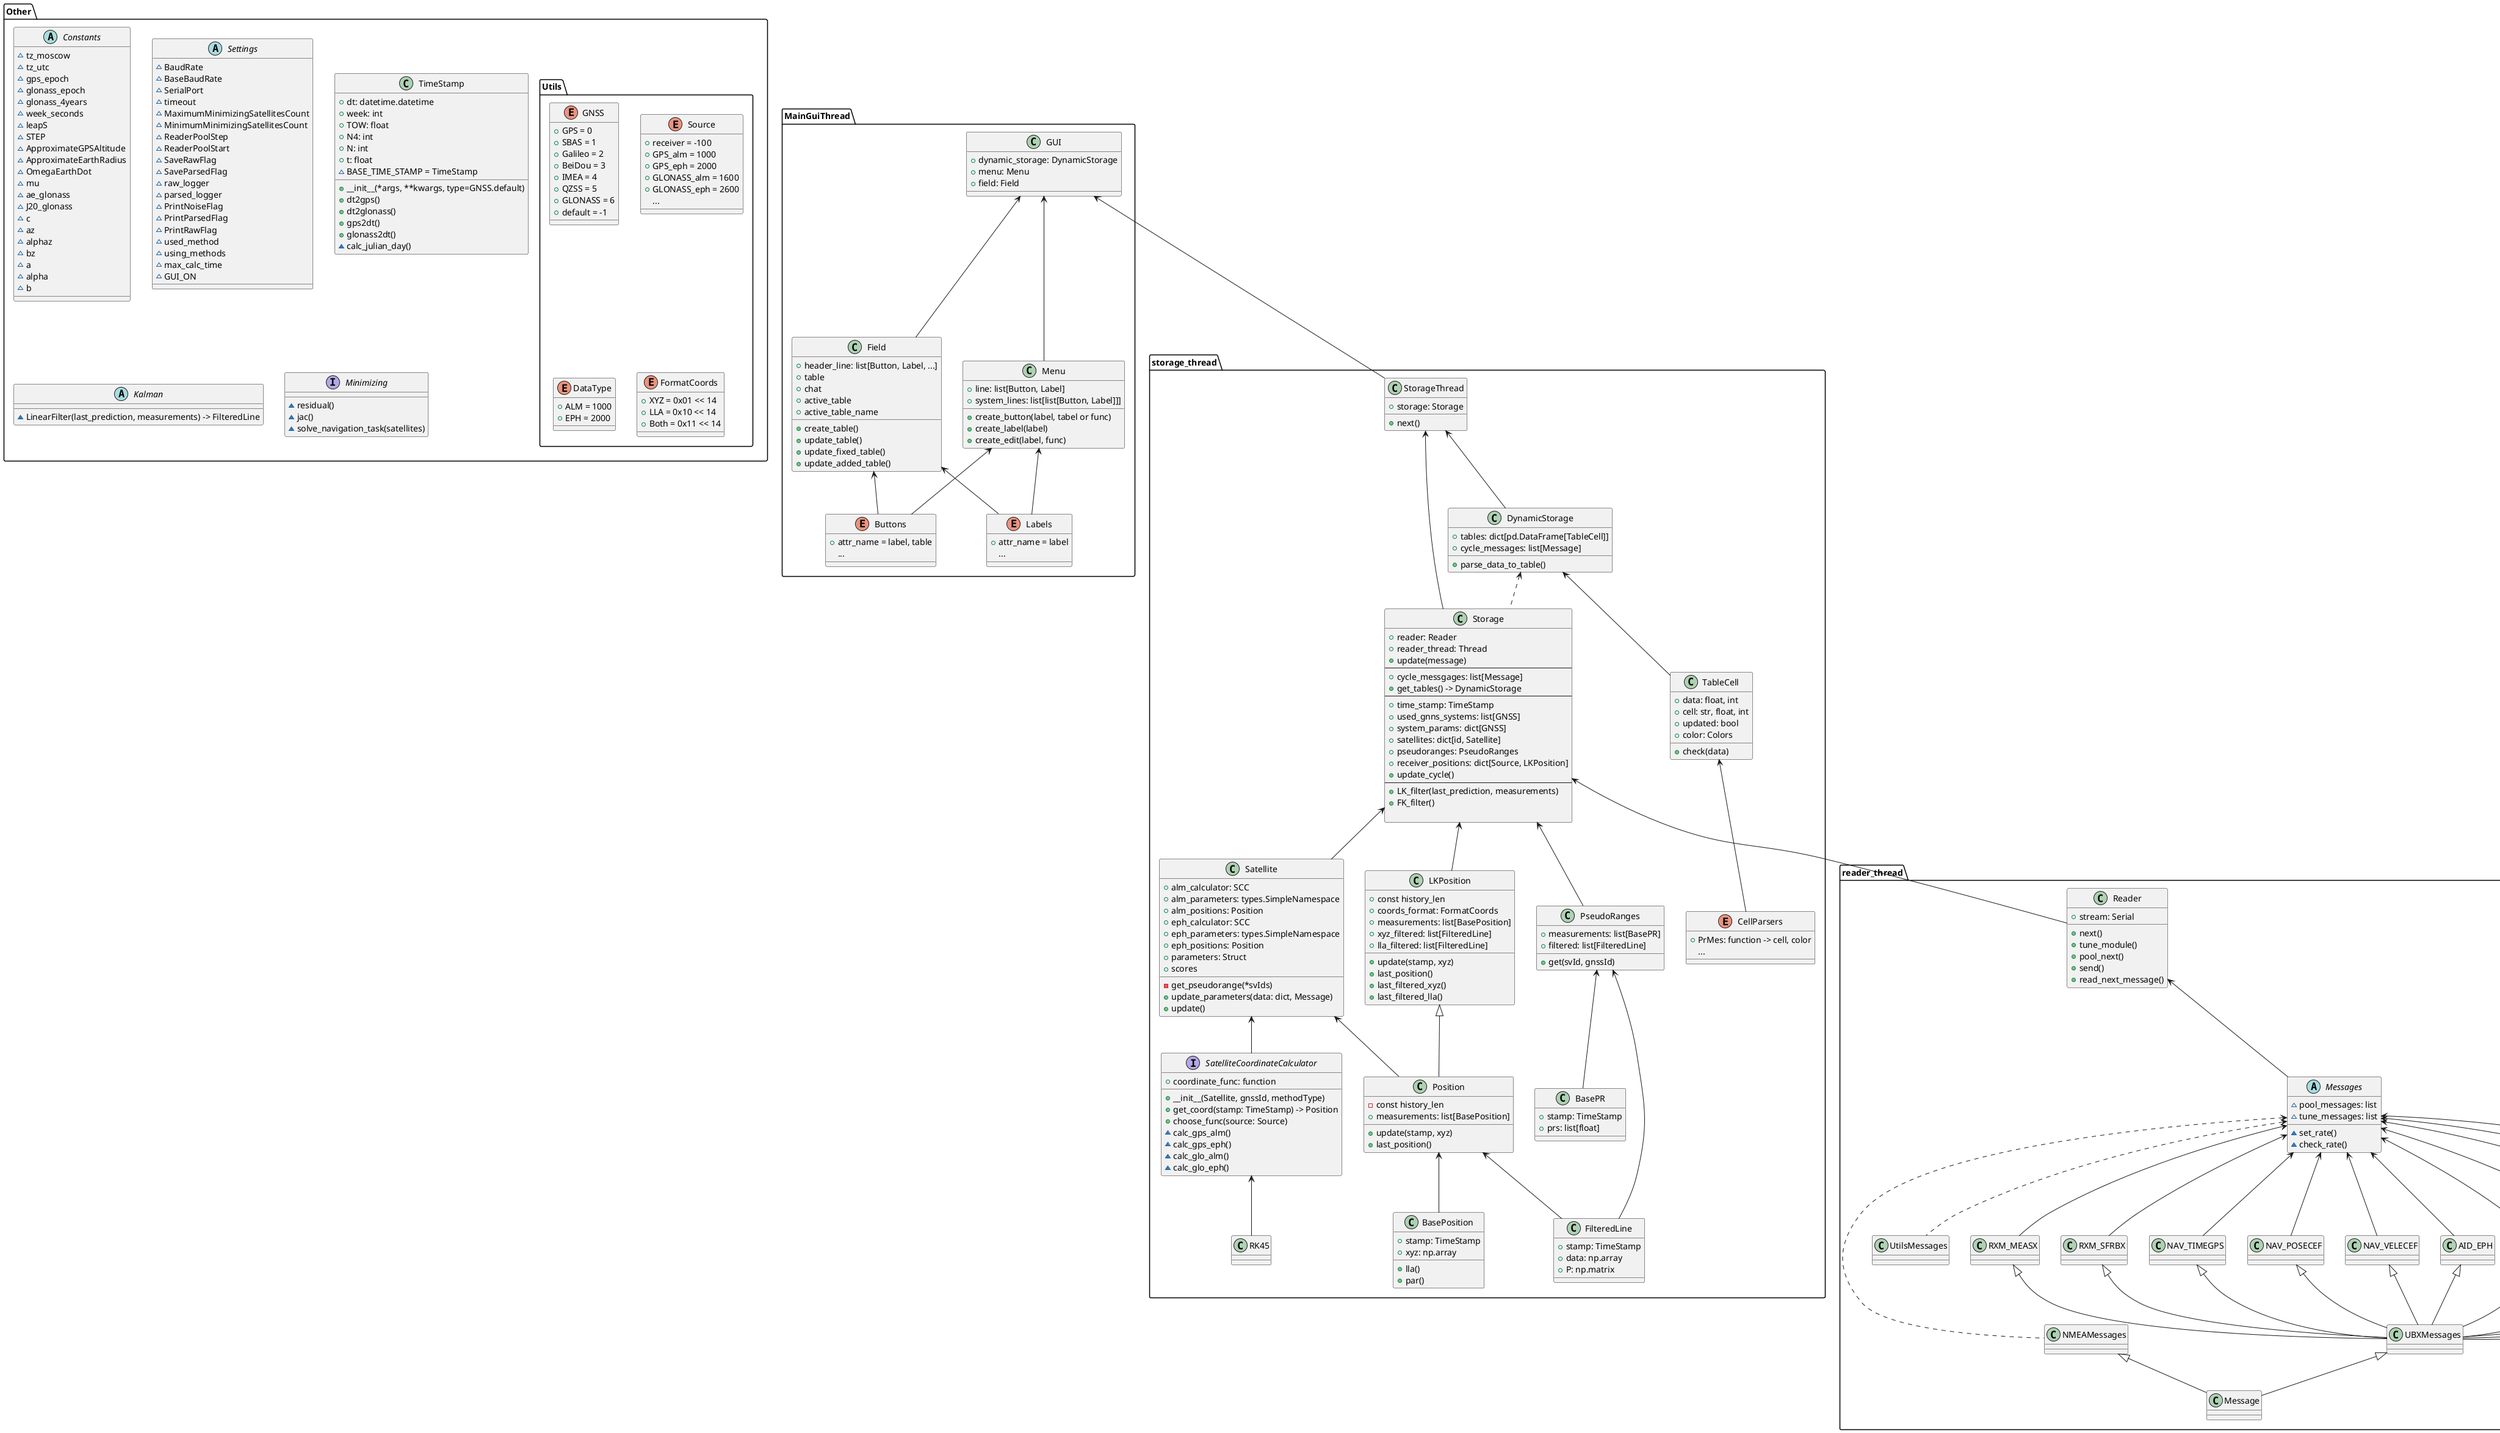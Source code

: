 @startuml
'https://plantuml.com/class-diagram

namespace MainGuiThread {
    class GUI {
        + dynamic_storage: DynamicStorage
        + menu: Menu
        + field: Field
    }

    class Field {
        + header_line: list[Button, Label, ...]
        + table
        + chat
        + active_table
        + active_table_name
        + create_table()
        + update_table()
        + update_fixed_table()
        + update_added_table()
    }

    class Menu {
        + line: list[Button, Label]
        + system_lines: list[list[Button, Label]]]
        + create_button(label, tabel or func)
        + create_label(label)
        + create_edit(label, func)
    }
    enum Buttons {
        + attr_name = label, table
        ...
    }
    enum Labels {
        + attr_name = label
        ...
    }
    GUI <-- Menu
    Menu <-- Buttons
    Menu <-- Labels

    GUI <-- Field
    Field <-- Buttons
    Field <-- Labels
}


namespace storage_thread{

    class Storage {
        + reader: Reader
        + reader_thread: Thread
        + update(message)
        ---
        + cycle_messgages: list[Message]
        + get_tables() -> DynamicStorage
        ---
        + time_stamp: TimeStamp
        + used_gnns_systems: list[GNSS]
        + system_params: dict[GNSS]
        + satellites: dict[id, Satellite]
        + pseudoranges: PseudoRanges
        + receiver_positions: dict[Source, LKPosition]
        + update_cycle()
        ---
        + LK_filter(last_prediction, measurements)
        + FK_filter()

    }

    class PseudoRanges {
        + measurements: list[BasePR]
        + filtered: list[FilteredLine]
        + get(svId, gnssId)
    }
    class BasePR {
        + stamp: TimeStamp
        + prs: list[float]
    }


    class Satellite {
        + alm_calculator: SCC
        + alm_parameters: types.SimpleNamespace
        + alm_positions: Position
        + eph_calculator: SCC
        + eph_parameters: types.SimpleNamespace
        + eph_positions: Position
        + parameters: Struct
        + scores
        - get_pseudorange(*svIds)
        + update_parameters(data: dict, Message)
        + update()
    }


    class LKPosition {
        + const history_len
        + coords_format: FormatCoords
        + measurements: list[BasePosition]
        + xyz_filtered: list[FilteredLine]
        + lla_filtered: list[FilteredLine]
        + update(stamp, xyz)
        + last_position()
        + last_filtered_xyz()
        + last_filtered_lla()
    }

    class Position {
        - const history_len
        + measurements: list[BasePosition]
        + update(stamp, xyz)
        + last_position()
    }

    class FilteredLine {
        + stamp: TimeStamp
        + data: np.array
        + P: np.matrix
    }

    class BasePosition {
        + lla()
        + par()
        + stamp: TimeStamp
        + xyz: np.array
    }


    interface SatelliteCoordinateCalculator {
        + __init__(Satellite, gnssId, methodType)
        + coordinate_func: function
        + get_coord(stamp: TimeStamp) -> Position
        + choose_func(source: Source)
        ~ calc_gps_alm()
        ~ calc_gps_eph()
        ~ calc_glo_alm()
        ~ calc_glo_eph()
    }

    class StorageThread {
        + storage: Storage
        + next()
    }

    class DynamicStorage {
        + tables: dict[pd.DataFrame[TableCell]]
        + cycle_messages: list[Message]
        + parse_data_to_table()
    }

    class TableCell {
        + data: float, int
        + cell: str, float, int
        + updated: bool
        + color: Colors
        + check(data)
    }


    enum CellParsers{
        + PrMes: function -> cell, color
        ...
    }


    TableCell <-- CellParsers

    Storage <-- PseudoRanges
    Storage <-- LKPosition
    Storage <-- Satellite

    Satellite <-- SatelliteCoordinateCalculator
    Satellite <-- Position

    SatelliteCoordinateCalculator <-- RK45

    Position <-- FilteredLine
    Position <-- BasePosition

    StorageThread <-- DynamicStorage
    StorageThread <-- Storage

    DynamicStorage <.. Storage
    DynamicStorage <-- TableCell

    GUI <-- StorageThread

    LKPosition <|-- Position

    PseudoRanges <-- BasePR
    PseudoRanges <-- FilteredLine
}



namespace reader_thread {
    class Reader {
        + stream: Serial
        + next()
        + tune_module()
        + pool_next()
        + send()
        + read_next_message()
    }

    Reader <-- Messages

    abstract Messages {
        ~ pool_messages: list
        ~ tune_messages: list
        ~ set_rate()
        ~ check_rate()
    }
'    Messages <.. UBXMessages
    Messages <.. NMEAMessages
    Messages <.. UtilsMessages
    UBXMessages <|-- Message
    NMEAMessages <|-- Message


    RXM_RAWX <|-- UBXMessages
    NAV_SAT <|-- UBXMessages
    NAV_ORB <|-- UBXMessages
    RXM_SVSI <|-- UBXMessages
    RXM_MEASX <|-- UBXMessages
    RXM_SFRBX <|-- UBXMessages
    NAV_TIMEGPS <|-- UBXMessages
    NAV_POSECEF <|-- UBXMessages
    NAV_VELECEF <|-- UBXMessages
    AID_EPH <|-- UBXMessages
    AID_ALM <|-- UBXMessages

    Messages <-- RXM_RAWX
    Messages <-- NAV_SAT
    Messages <-- NAV_ORB
    Messages <-- RXM_SVSI
    Messages <-- RXM_MEASX
    Messages <-- RXM_SFRBX
    Messages <-- NAV_TIMEGPS
    Messages <-- NAV_POSECEF
    Messages <-- NAV_VELECEF
    Messages <-- AID_EPH
    Messages <-- AID_ALM


}


Storage <-- Reader

namespace Other {
    abstract Constants {
        ~ tz_moscow
        ~ tz_utc
        ~ gps_epoch
        ~ glonass_epoch
        ~ glonass_4years
        ~ week_seconds
        ~ leapS
        ~ STEP
        ~ ApproximateGPSAltitude
        ~ ApproximateEarthRadius
        ~ OmegaEarthDot
        ~ mu
        ~ ae_glonass
        ~ J20_glonass
        ~ c
        ~ az
        ~ alphaz
        ~ bz
        ~ a
        ~ alpha
        ~ b
    }

    abstract Settings {
        ~ BaudRate
        ~ BaseBaudRate
        ~ SerialPort
        ~ timeout
        ~ MaximumMinimizingSatellitesCount
        ~ MinimumMinimizingSatellitesCount
        ~ ReaderPoolStep
        ~ ReaderPoolStart
        ~ SaveRawFlag
        ~ SaveParsedFlag
        ~ raw_logger
        ~ parsed_logger
        ~ PrintNoiseFlag
        ~ PrintParsedFlag
        ~ PrintRawFlag
        ~ used_method
        ~ using_methods
        ~ max_calc_time
        ~ GUI_ON

    }

    class TimeStamp {
        + dt: datetime.datetime
        + week: int
        + TOW: float
        + N4: int
        + N: int
        + t: float
        + __init__(*args, **kwargs, type=GNSS.default)
        + dt2gps()
        + dt2glonass()
        + gps2dt()
        + glonass2dt()
        ~ BASE_TIME_STAMP = TimeStamp
        ~ calc_julian_day()
    }

    namespace Utils {
        enum GNSS {
            + GPS = 0
            + SBAS = 1
            + Galileo = 2
            + BeiDou = 3
            + IMEA = 4
            + QZSS = 5
            + GLONASS = 6
            + default = -1
        }
        enum Source {
            + receiver = -100
            + GPS_alm = 1000
            + GPS_eph = 2000
            + GLONASS_alm = 1600
            + GLONASS_eph = 2600
            ...
        }

        enum DataType {
            + ALM = 1000
            + EPH = 2000
        }

        enum FormatCoords {
            + XYZ = 0x01 << 14
            + LLA = 0x10 << 14
            + Both = 0x11 << 14
        }
    }

    abstract Kalman {
        ~ LinearFilter(last_prediction, measurements) -> FilteredLine
    }

    interface Minimizing{
        ~ residual()
        ~ jac()
        ~ solve_navigation_task(satellites)
    }


}


@enduml
